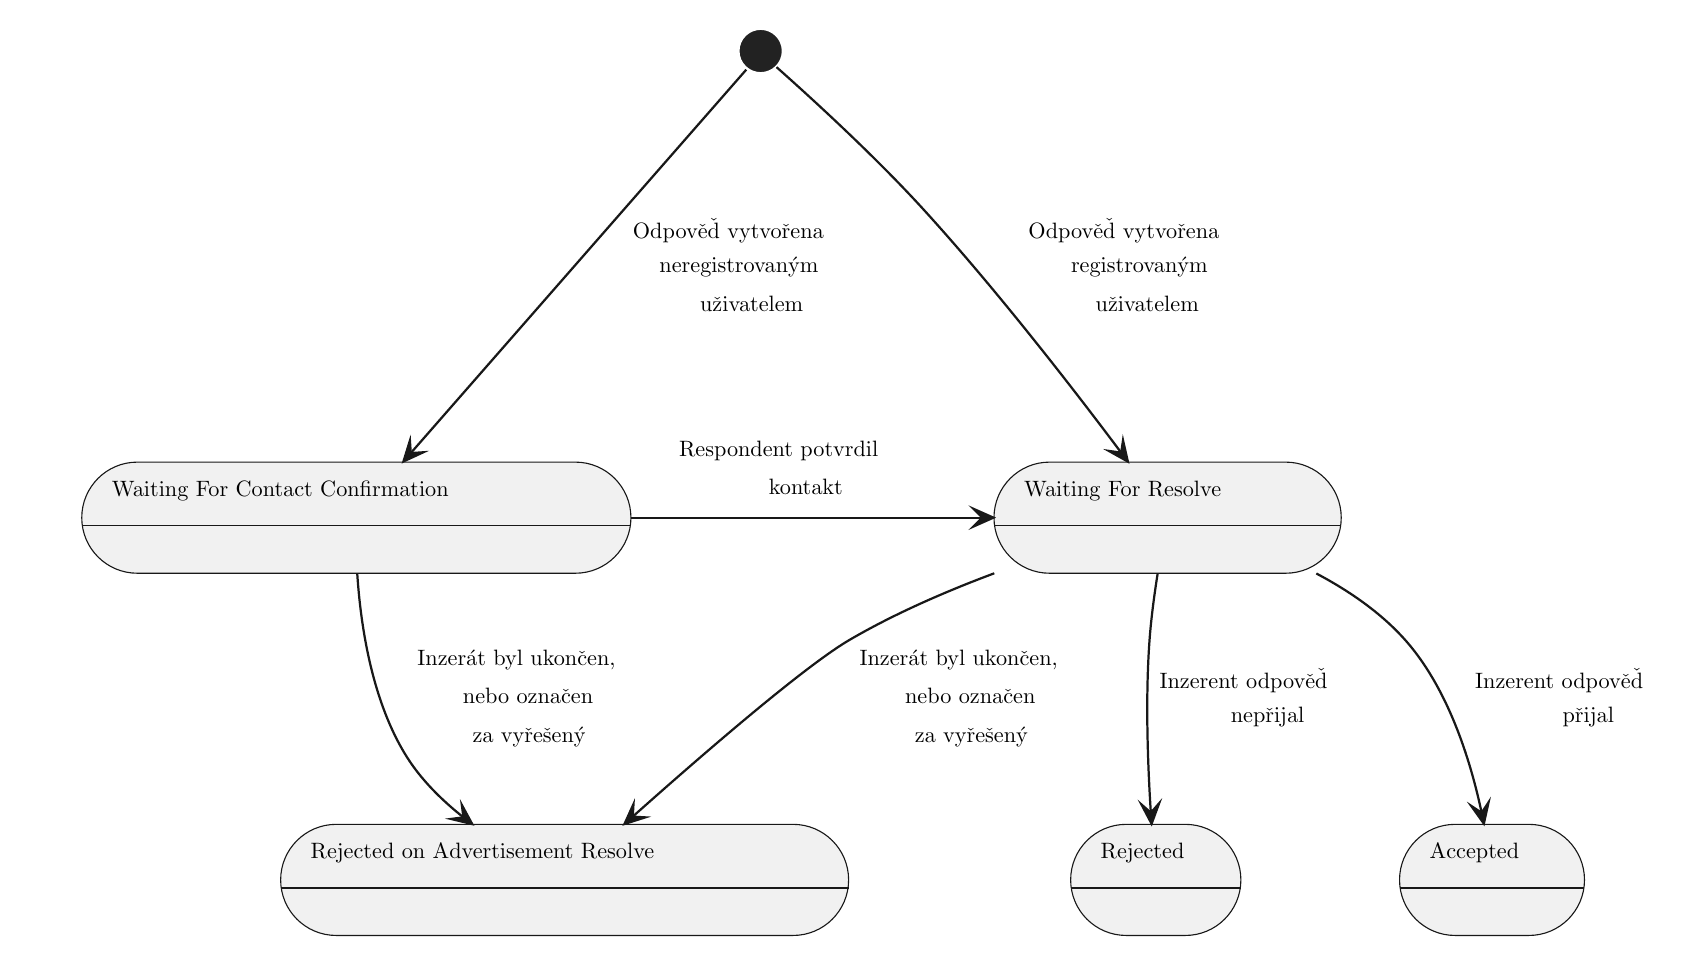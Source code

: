 % generated by Plantuml 1.202.2       
\definecolor{plantucolor0000}{RGB}{241,241,241}
\definecolor{plantucolor0001}{RGB}{24,24,24}
\definecolor{plantucolor0002}{RGB}{0,0,0}
\definecolor{plantucolor0003}{RGB}{34,34,34}
\definecolor{plantucolor0004}{RGB}{255,255,255}
\scalebox{0.803}{
\begin{tikzpicture}[yscale=-1
,pstyle0/.style={color=plantucolor0001,fill=plantucolor0000,line width=0.5pt}
,pstyle1/.style={color=plantucolor0001,line width=0.5pt}
,pstyle3/.style={color=plantucolor0001,line width=1.0pt}
,pstyle4/.style={color=plantucolor0001,fill=plantucolor0001,line width=1.0pt}
]
\draw[pstyle0] (7pt,226pt) arc (180:270:25pt) -- (32pt,201pt) -- (229.123pt,201pt) arc (270:360:25pt) -- (254.123pt,226pt) -- (254.123pt,226pt) arc (0:90:25pt) -- (229.123pt,251pt) -- (32pt,251pt) arc (90:180:25pt) -- (7pt,226pt) -- cycle;
\draw[pstyle1] (7pt,229.621pt) -- (254.123pt,229.621pt);
\node at (17pt,206pt)[below right,color=black]{Waiting For Contact Confirmation};
\draw[pstyle0] (417.5pt,226pt) arc (180:270:25pt) -- (442.5pt,201pt) -- (548.761pt,201pt) arc (270:360:25pt) -- (573.761pt,226pt) -- (573.761pt,226pt) arc (0:90:25pt) -- (548.761pt,251pt) -- (442.5pt,251pt) arc (90:180:25pt) -- (417.5pt,226pt) -- cycle;
\draw[pstyle1] (417.5pt,229.621pt) -- (573.761pt,229.621pt);
\node at (427.5pt,206pt)[below right,color=black]{Waiting For Resolve};
\draw[pstyle0] (96.5pt,389pt) arc (180:270:25pt) -- (121.5pt,364pt) -- (327.084pt,364pt) arc (270:360:25pt) -- (352.084pt,389pt) -- (352.084pt,389pt) arc (0:90:25pt) -- (327.084pt,414pt) -- (121.5pt,414pt) arc (90:180:25pt) -- (96.5pt,389pt) -- cycle;
\draw[pstyle1] (96.5pt,392.621pt) -- (352.084pt,392.621pt);
\node at (106.5pt,369pt)[below right,color=black]{Rejected on Advertisement Resolve};
\draw[color=plantucolor0004,fill=plantucolor0003,line width=1.0pt] (312.5pt,16pt) ellipse (10pt and 10pt);
\draw[pstyle0] (452pt,389pt) arc (180:270:25pt) -- (477pt,364pt) -- (503.6pt,364pt) arc (270:360:25pt) -- (528.6pt,389pt) -- (528.6pt,389pt) arc (0:90:25pt) -- (503.6pt,414pt) -- (477pt,414pt) arc (90:180:25pt) -- (452pt,389pt) -- cycle;
\draw[pstyle1] (452pt,392.621pt) -- (528.6pt,392.621pt);
\node at (462pt,369pt)[below right,color=black]{Rejected};
\draw[pstyle0] (600pt,389pt) arc (180:270:25pt) -- (625pt,364pt) -- (658.223pt,364pt) arc (270:360:25pt) -- (683.223pt,389pt) -- (683.223pt,389pt) arc (0:90:25pt) -- (658.223pt,414pt) -- (625pt,414pt) arc (90:180:25pt) -- (600pt,389pt) -- cycle;
\draw[pstyle1] (600pt,392.621pt) -- (683.223pt,392.621pt);
\node at (610pt,369pt)[below right,color=black]{Accepted};
\draw[pstyle3] (306.02pt,24.4pt) ..controls (282.06pt,51.78pt) and (197.66pt,148.24pt) .. (155.23pt,196.73pt);
\draw[pstyle4] (151.76pt,200.71pt) -- (160.697pt,196.571pt) -- (155.053pt,196.947pt) -- (154.676pt,191.303pt) -- (151.76pt,200.71pt) -- cycle;
\node at (251.5pt,88pt)[below right,color=black]{Odpověď vytvořena};
\node at (263.442pt,105.291pt)[below right,color=black]{neregistrovaným};
\node at (281.731pt,122.582pt)[below right,color=black]{uživatelem};
\draw[pstyle3] (319.65pt,23.27pt) ..controls (333.08pt,35.17pt) and (362.78pt,62.1pt) .. (385.5pt,87pt) ..controls (418.57pt,123.24pt) and (453.3pt,168.13pt) .. (474.69pt,196.68pt);
\draw[pstyle4] (477.74pt,200.77pt) -- (475.562pt,191.165pt) -- (474.749pt,196.763pt) -- (469.151pt,195.95pt) -- (477.74pt,200.77pt) -- cycle;
\node at (429.5pt,88pt)[below right,color=black]{Odpověď vytvořena};
\node at (448.625pt,105.291pt)[below right,color=black]{registrovaným};
\node at (459.731pt,122.582pt)[below right,color=black]{uživatelem};
\draw[pstyle3] (254.07pt,226pt) ..controls (306.15pt,226pt) and (365.41pt,226pt) .. (412.18pt,226pt);
\draw[pstyle4] (417.24pt,226pt) -- (408.24pt,222pt) -- (412.24pt,226pt) -- (408.24pt,230pt) -- (417.24pt,226pt) -- cycle;
\node at (272.25pt,188pt)[below right,color=black]{Respondent potvrdil};
\node at (312.636pt,205.291pt)[below right,color=black]{kontakt};
\draw[pstyle3] (491.15pt,251.11pt) ..controls (489.68pt,260.42pt) and (488.22pt,271.17pt) .. (487.5pt,281pt) ..controls (485.57pt,307.25pt) and (486.69pt,337.21pt) .. (488.08pt,358.74pt);
\draw[pstyle4] (488.42pt,363.75pt) -- (491.82pt,354.506pt) -- (488.091pt,358.761pt) -- (483.837pt,355.033pt) -- (488.42pt,363.75pt) -- cycle;
\node at (488.5pt,290.5pt)[below right,color=black]{Inzerent odpověď};
\node at (520.526pt,307.791pt)[below right,color=black]{nepřijal};
\draw[pstyle3] (562.56pt,251.12pt) ..controls (577.21pt,258.87pt) and (591.58pt,268.71pt) .. (602.5pt,281pt) ..controls (621.91pt,302.85pt) and (631.91pt,335.14pt) .. (636.89pt,358.53pt);
\draw[pstyle4] (637.94pt,363.68pt) -- (640.06pt,354.062pt) -- (636.94pt,358.781pt) -- (632.221pt,355.662pt) -- (637.94pt,363.68pt) -- cycle;
\node at (630.5pt,290.5pt)[below right,color=black]{Inzerent odpověď};
\node at (669.864pt,307.791pt)[below right,color=black]{přijal};
\draw[pstyle3] (417.63pt,251.03pt) ..controls (395.86pt,259.16pt) and (372.66pt,269.22pt) .. (352.5pt,281pt) ..controls (332.22pt,292.85pt) and (286.24pt,332.64pt) .. (255.28pt,360.21pt);
\draw[pstyle4] (251.21pt,363.85pt) -- (260.593pt,360.858pt) -- (254.946pt,360.527pt) -- (255.277pt,354.88pt) -- (251.21pt,363.85pt) -- cycle;
\node at (353.5pt,282pt)[below right,color=black]{Inzerát byl ukončen,};
\node at (373.986pt,299.291pt)[below right,color=black]{nebo označen};
\node at (378.317pt,316.582pt)[below right,color=black]{za vyřešený};
\draw[pstyle3] (130.98pt,251.33pt) ..controls (132.47pt,274.28pt) and (137.5pt,308.82pt) .. (153.5pt,334pt) ..controls (159.97pt,344.18pt) and (169.07pt,353.16pt) .. (178.61pt,360.73pt);
\draw[pstyle4] (182.72pt,363.89pt) -- (178.024pt,355.233pt) -- (178.756pt,360.842pt) -- (173.147pt,361.575pt) -- (182.72pt,363.89pt) -- cycle;
\node at (154.5pt,282pt)[below right,color=black]{Inzerát byl ukončen,};
\node at (174.986pt,299.291pt)[below right,color=black]{nebo označen};
\node at (179.317pt,316.582pt)[below right,color=black]{za vyřešený};
\end{tikzpicture}
}
